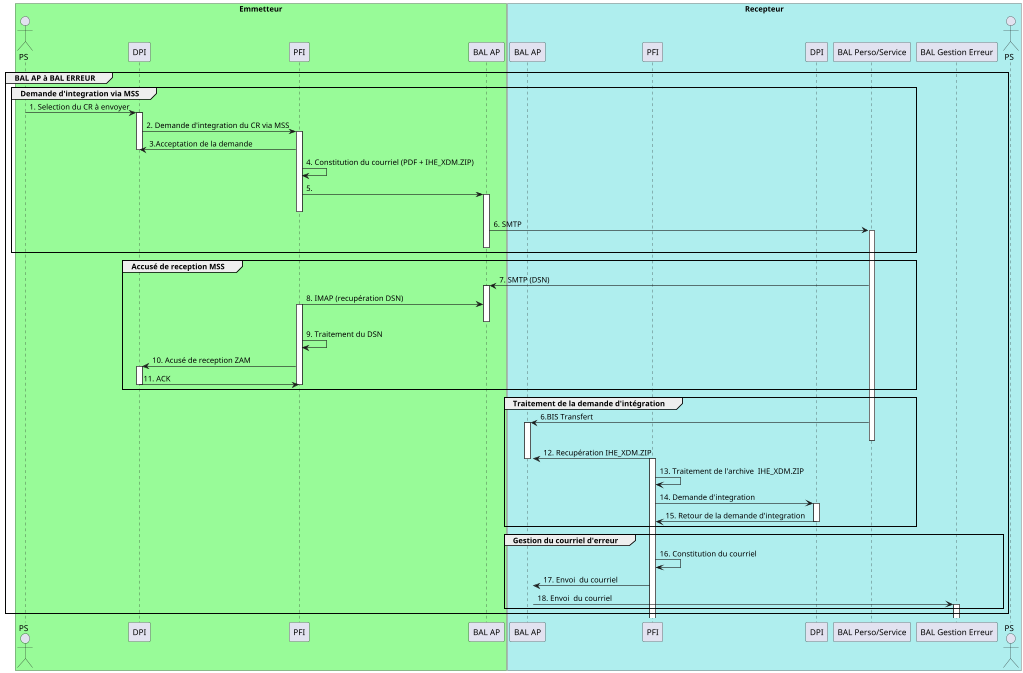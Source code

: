 @startuml
scale 1024*768

box  "Emmetteur" #palegreen
actor "PS" as PSE
participant "DPI" as DPIE
participant "PFI" as PFIE
participant "BAL AP" as MSSE
end box

box  "Support Editeur" #LightCoral

end box


box  "Recepteur" #paleturquoise
participant "BAL AP" as MSSR
participant "PFI" as PFIR
participant "DPI" as DPIR
participant "BAL Perso/Service" as BALP
participant "BAL Gestion Erreur" as BALE
Actor "PS" as PSR
end box




group BAL AP à BAL ERREUR



group Demande d'integration via MSS
PSE->DPIE:1. Selection du CR à envoyer
	activate DPIE

DPIE->PFIE:2. Demande d'integration du CR via MSS
	activate PFIE

PFIE->DPIE:3.Acceptation de la demande
	deactivate DPIE

PFIE->PFIE:4. Constitution du courriel (PDF + IHE_XDM.ZIP)

PFIE->MSSE:5.
    activate MSSE
    deactivate PFIE

MSSE->BALP:6. SMTP
    activate BALP
    deactivate MSSR
    deactivate MSSE



end





group Accusé de reception MSS

BALP->MSSE:7. SMTP (DSN)
    deactivate MSSR
    activate MSSE


PFIE->MSSE:8. IMAP (recupération DSN)
    activate PFIE
    deactivate MSSE

PFIE->PFIE:9. Traitement du DSN


PFIE->DPIE:10. Acusé de reception ZAM
    activate DPIE

DPIE->PFIE:11. ACK
    deactivate DPIE
    deactivate PFIE

end
group Traitement de la demande d'intégration

BALP->MSSR:6.BIS Transfert
    activate MSSR
    deactivate BALP

PFIR->MSSR:12. Recupération IHE_XDM.ZIP
    activate PFIR
    activate MSSR

PFIR->PFIR:13. Traitement de l'archive  IHE_XDM.ZIP

PFIR->DPIR:14. Demande d'integration 
    activate DPIR


DPIR->PFIR:15. Retour de la demande d'integration
    deactivate DPIR
end

group Gestion du courriel d'erreur


PFIR->PFIR:16. Constitution du courriel

PFIR->MSSR:17. Envoi  du courriel

MSSR->BALE:18. Envoi  du courriel
    activate BALE
end  
end









    
@enduml